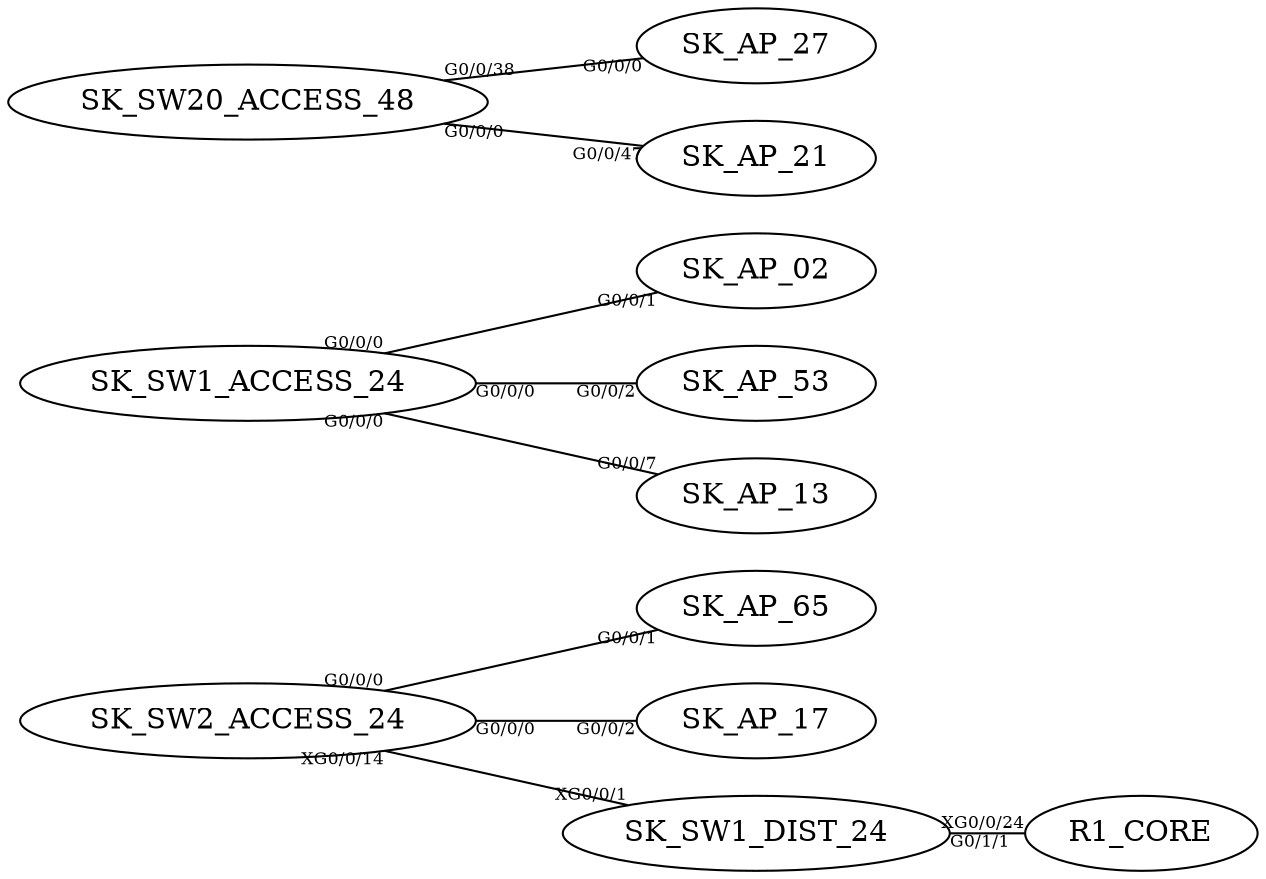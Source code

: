 strict graph {
rankdir=LR;

SK_SW2_ACCESS_24 -- SK_AP_65 [fontsize=8, headlabel="G0/0/1" ,taillabel="G0/0/0"];
SK_SW2_ACCESS_24 -- SK_AP_17 [fontsize=8, headlabel="G0/0/2" ,taillabel="G0/0/0"];
SK_SW2_ACCESS_24 -- SK_SW1_DIST_24 [fontsize=8, headlabel="XG0/0/1" ,taillabel="XG0/0/14"];
SK_SW1_ACCESS_24 -- SK_AP_02 [fontsize=8, headlabel="G0/0/1" ,taillabel="G0/0/0"];
SK_SW1_ACCESS_24 -- SK_AP_53 [fontsize=8, headlabel="G0/0/2" ,taillabel="G0/0/0"];
SK_SW1_ACCESS_24 -- SK_AP_13 [fontsize=8, headlabel="G0/0/7" ,taillabel="G0/0/0"];

SK_SW20_ACCESS_48 -- SK_AP_27 [fontsize=8, taillabel="G0/0/38" ,headlabel="G0/0/0"];
SK_SW20_ACCESS_48 -- SK_AP_21 [fontsize=8, headlabel="G0/0/47" ,taillabel="G0/0/0"];

SK_SW1_DIST_24 -- R1_CORE [fontsize=8, headlabel="XG0/0/23" ,taillabel="G0/1/0"];
SK_SW1_DIST_24 -- R1_CORE [fontsize=8, headlabel="XG0/0/24" ,taillabel="G0/1/1"];
}
